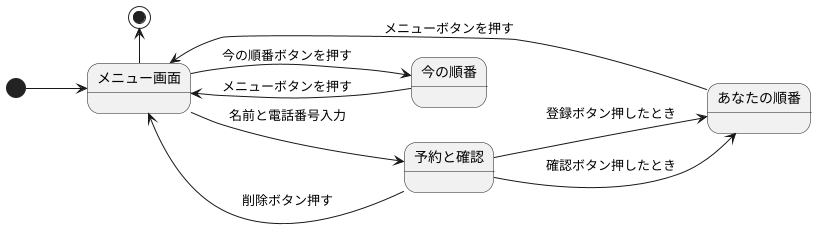 @startuml
left to right direction

[*] --> メニュー画面
メニュー画面 --> 今の順番: 今の順番ボタンを押す
今の順番 --> メニュー画面: メニューボタンを押す

あなたの順番 -right-> メニュー画面: メニューボタンを押す
予約と確認 --> あなたの順番: 登録ボタン押したとき
予約と確認 --> あなたの順番: 確認ボタン押したとき
予約と確認 --> メニュー画面: 削除ボタン押す
メニュー画面 --> 予約と確認: 名前と電話番号入力
メニュー画面 --left--> [*]

@enduml
